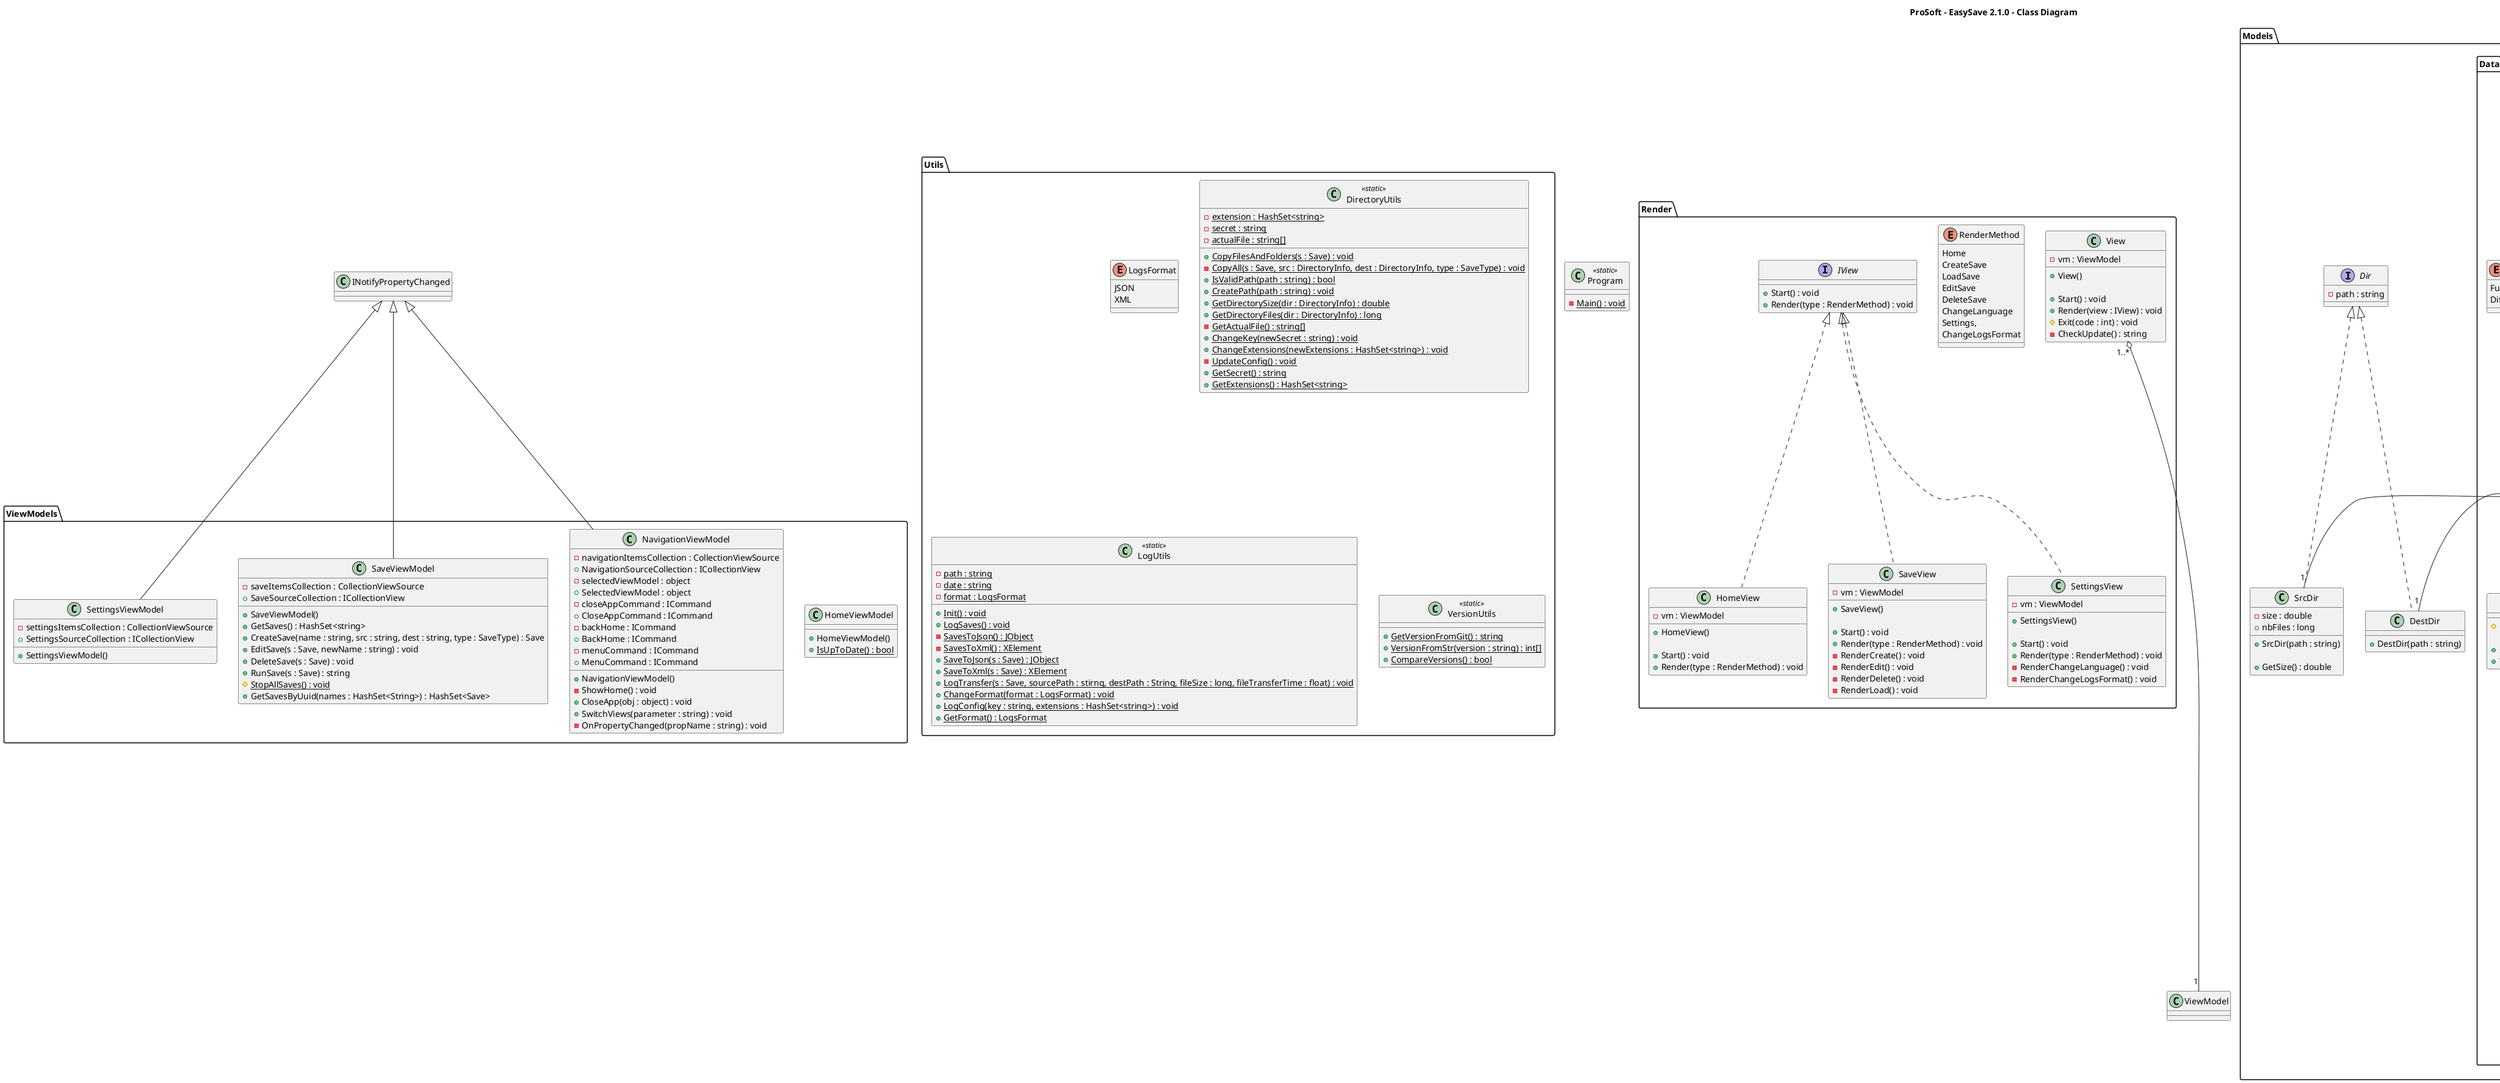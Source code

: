 @startuml ProSoft - EasySave 2.1.0 - Class Diagram

title "ProSoft - EasySave 2.1.0 - Class Diagram"

class Program <<static>> {
    - {static} Main() : void
}

package ViewModels <<Folder>> {

    class HomeViewModel {
        + HomeViewModel()
        + {static} IsUpToDate() : bool
    }

    class NavigationViewModel {
        - navigationItemsCollection : CollectionViewSource
        + NavigationSourceCollection : ICollectionView
        - selectedViewModel : object
        + SelectedViewModel : object
        - closeAppCommand : ICommand
        + CloseAppCommand : ICommand
        - backHome : ICommand
        + BackHome : ICommand
        - menuCommand : ICommand
        + MenuCommand : ICommand
        + NavigationViewModel()
        - ShowHome() : void
        + CloseApp(obj : object) : void
        + SwitchViews(parameter : string) : void
        - OnPropertyChanged(propName : string) : void
    }

    class SaveViewModel {
        - saveItemsCollection : CollectionViewSource
        + SaveSourceCollection : ICollectionView
        + SaveViewModel()
        + GetSaves() : HashSet<string>
        + CreateSave(name : string, src : string, dest : string, type : SaveType) : Save
        + EditSave(s : Save, newName : string) : void
        + DeleteSave(s : Save) : void
        + RunSave(s : Save) : string
        # {static} StopAllSaves() : void
        + GetSavesByUuid(names : HashSet<String>) : HashSet<Save>
    }

    class SettingsViewModel {
        - settingsItemsCollection : CollectionViewSource
        + SettingsSourceCollection : ICollectionView
        + SettingsViewModel()
    }

}

package Render <<Folder>> {

    interface IView {
        + Start() : void
        + Render(type : RenderMethod) : void
    }

    enum RenderMethod {
        Home
        CreateSave
        LoadSave
        EditSave
        DeleteSave
        ChangeLanguage
        Settings,
        ChangeLogsFormat
    }

    class View {
        - vm : ViewModel

        + View()

        + Start() : void
        + Render(view : IView) : void
        # Exit(code : int) : void
        - CheckUpdate() : string
    }

    class HomeView {
        - vm : ViewModel

        + HomeView()

        + Start() : void
        + Render(type : RenderMethod) : void
    }

    class SaveView {
        - vm : ViewModel

        + SaveView()

        + Start() : void
        + Render(type : RenderMethod) : void
        - RenderCreate() : void
        - RenderEdit() : void
        - RenderDelete() : void
        - RenderLoad() : void
    }

    class SettingsView {
        - vm : ViewModel

        + SettingsView()

        + Start() : void
        + Render(type : RenderMethod) : void
        - RenderChangeLanguage() : void
        - RenderChangeLogsFormat() : void
    }

}

'OK


package Models <<Folder>> {

    Interface Dir {
        - path : string
    }

    class SrcDir {
        - size : double
        + nbFiles : long

        + SrcDir(path : string)

        + GetSize() : double
    }

    class DestDir {
        + DestDir(path : string)
    }

    package Exceptions <<Folder>> {
    
        class Exception {

        }

        class UnknownLogFormatException {

            + UnknownLogFormatException()
            + UnknownLogFormatException(message : string)
            + UnknownLogFormatException(message : string, inner : Exception)
            + UnknownLogFormatException(info : SerializationInfo, context : StreamingContext)
        } 

        class CantCheckUpdateException {

            + CantCheckUpdateException()
            + CantCheckUpdateException(message : string)
            + CantCheckUpdateException(message : string, inner : Exception)
            + CantCheckUpdateException(info : SerializationInfo, context : StreamingContext)
        } 

        class TooMuchSavesException {

            + TooMuchSavesException()
            + TooMuchSavesException(message : string)
            + TooMuchSavesException(message : string, inner : Exception)
            + TooMuchSavesException(info : SerializationInfo, context : StreamingContext)
        }

    }
    
    package Data <<Folder>> {

        abstract class Save {
            + {const} MAX_SAVES : int
            - {static} saves : Set<Save>
            + uuid : Guid
            - name : string
            - filesCopied : long
            - sizeCopied : long
            # status : JobStatus
            + SrcDir : SrcDir
            + DestDir : DestDir

            # Save(name: string, src : string, dest : string, guid : Guid, status : JobStatus)

            + {static} CreateSave(name : string, src: Dir, dest : Dir, type : SaveType) : Save
            + Rename(newName : string) : void
            + Pause() : void
            + Resume() : void
            + Cancel() : void
            + Stop() : void
            + {static} Delete(uuid : Guid) : void
            + Run() : string
            + CalculateProgress() : int
            + {abstract} ToString() : string
            + {static} Init(data : dynamic) : void
            + AddFileCopied(nb : int) : void
            + AddSizeCopied(length : long) : void
            # ProcessResult(sw : StopWatch) : string
            + {static} GetSaves() : HashSet<save>
            + GetName() : string
            + GetStatus() : JobStatus
            + {static} GetStatus(status : String) : JobStatus
            + GetSizeCopied() : long
            + GetFilesCopied() : long
            + {abstract} GetSaveType() : SaveType
            - UpdateState() : void
        }            

        class DifferentialSave {
            # DifferentialSave(name : string, src: string, dest : string, guid : Guid, status : JobStatus)

            + GetSaveType() : SaveType
            + ToString() : string
        }

        class FullSave {
            # FullSave(name : string, src: string, dest : string, guid : Guid, status : JobStatus)

            + GetSaveType() : SaveType
            + ToString() : string
        }

        enum SaveType {
            Full
            Differential
        }

        enum JobStatus {
            Running
            Paused
            Finished
            Cancelled
            Error
            Waiting
        }
        
    }

}

package Utils <<Folder>> {

    enum LogsFormat {
        JSON
        XML
    }

    class DirectoryUtils <<static>> {
        - {static} extension : HashSet<string>
        - {static} secret : string
        - {static} actualFile : string[]

        + {static} CopyFilesAndFolders(s : Save) : void
        - {static} CopyAll(s : Save, src : DirectoryInfo, dest : DirectoryInfo, type : SaveType) : void
        + {static} IsValidPath(path : string) : bool
        + {static} CreatePath(path : string) : void
        + {static} GetDirectorySize(dir : DirectoryInfo) : double
        + {static} GetDirectoryFiles(dir : DirectoryInfo) : long
        - {static} GetActualFile() : string[]
        + {static} ChangeKey(newSecret : string) : void
        + {static} ChangeExtensions(newExtensions : HashSet<string>) : void
        - {static} UpdateConfig() : void
        + {static} GetSecret() : string
        + {static} GetExtensions() : HashSet<string>
    }

    class LogUtils <<static>> {
        - {static} path : string
        - {static} date : string
        - {static} format : LogsFormat

        + {static} Init() : void
        + {static} LogSaves() : void
        - {static} SavesToJson() : JObject
        - {static} SavesToXml() : XElement
        + {static} SaveToJson(s : Save) : JObject
        + {static} SaveToXml(s : Save) : XElement
        + {static} LogTransfer(s : Save, sourcePath : stirng, destPath : String, fileSize : long, fileTransferTime : float) : void
        + {static} ChangeFormat(format : LogsFormat) : void
        + {static} LogConfig(key : string, extensions : HashSet<string>) : void
        + {static} GetFormat() : LogsFormat
    }

    class VersionUtils <<static>> {
        + {static} GetVersionFromGit() : string
        + {static} VersionFromStr(version : string) : int[]
        + {static} CompareVersions() : bool
    }

}

View "1..*" o------ "1" ViewModel
Save "*" *-- "1" SrcDir
Save "*" *-- "1" DestDir
Save "*" o------ "1" JobStatus

Dir <|.. SrcDir
Dir <|.. DestDir

Save <|.. FullSave
Save <|.. DifferentialSave

HomeView .up.|> IView
SaveView .up.|> IView
SettingsView .up.|> IView

CantCheckUpdateException -up-|> Exception
TooMuchSavesException -up-|> Exception
UnknownLogFormatException -up-|> Exception

NavigationViewModel -up-|> INotifyPropertyChanged
SaveViewModel -up-|> INotifyPropertyChanged
SettingsViewModel -up-|> INotifyPropertyChanged

/'Hidden links for organization'/
FullSave -down[hidden]-> JobStatus


@enduml